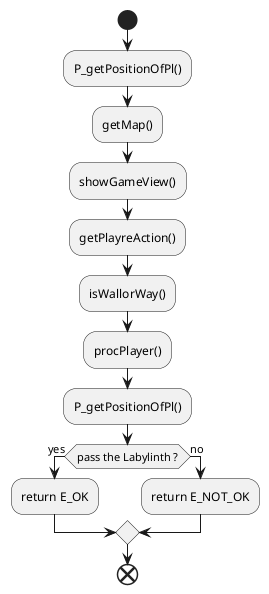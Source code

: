 @startuml

start

    :P_getPositionOfPl();
    :getMap();

    :showGameView();

    :getPlayreAction();

    :isWallorWay();

    :procPlayer();

    :P_getPositionOfPl();
    if (pass the Labylinth ?) then (yes)
        :return E_OK; 
    else (no)
        :return E_NOT_OK;
        
    endif

end

@enduml